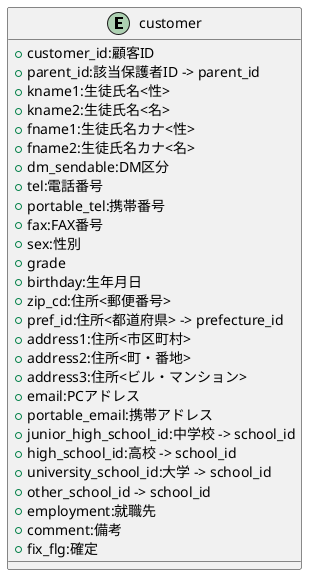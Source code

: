 @startuml

entity "customer"{
    + customer_id:顧客ID
    + parent_id:該当保護者ID -> parent_id
    + kname1:生徒氏名<性>
    + kname2:生徒氏名<名>
    + fname1:生徒氏名カナ<性>
    + fname2:生徒氏名カナ<名>
    + dm_sendable:DM区分
    + tel:電話番号
    + portable_tel:携帯番号
    + fax:FAX番号
    + sex:性別
    + grade
    + birthday:生年月日
    + zip_cd:住所<郵便番号>
    + pref_id:住所<都道府県> -> prefecture_id
    + address1:住所<市区町村>
    + address2:住所<町・番地>
    + address3:住所<ビル・マンション>
    + email:PCアドレス
    + portable_email:携帯アドレス
    + junior_high_school_id:中学校 -> school_id
    + high_school_id:高校 -> school_id
    + university_school_id:大学 -> school_id
    + other_school_id -> school_id
    + employment:就職先
    + comment:備考
    + fix_flg:確定
}

@enduml